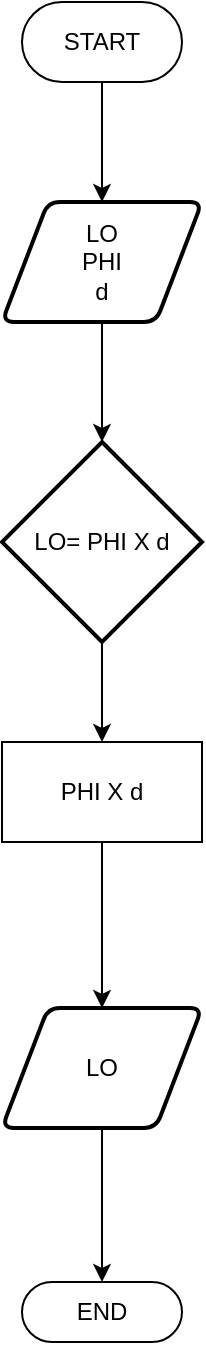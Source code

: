 <mxfile version="22.0.4" type="github">
  <diagram name="Page-1" id="6WWkvk07TOEXUA9jsyGb">
    <mxGraphModel dx="1760" dy="940" grid="1" gridSize="10" guides="1" tooltips="1" connect="1" arrows="1" fold="1" page="1" pageScale="1" pageWidth="850" pageHeight="1100" math="0" shadow="0">
      <root>
        <mxCell id="0" />
        <mxCell id="1" parent="0" />
        <mxCell id="pauhV3FymcBSxGFEf9ED-7" style="edgeStyle=orthogonalEdgeStyle;rounded=0;orthogonalLoop=1;jettySize=auto;html=1;entryX=0.5;entryY=0;entryDx=0;entryDy=0;" edge="1" parent="1" source="pauhV3FymcBSxGFEf9ED-1" target="pauhV3FymcBSxGFEf9ED-2">
          <mxGeometry relative="1" as="geometry" />
        </mxCell>
        <mxCell id="pauhV3FymcBSxGFEf9ED-1" value="START" style="html=1;dashed=0;whiteSpace=wrap;shape=mxgraph.dfd.start" vertex="1" parent="1">
          <mxGeometry x="360" y="110" width="80" height="40" as="geometry" />
        </mxCell>
        <mxCell id="pauhV3FymcBSxGFEf9ED-8" value="" style="edgeStyle=orthogonalEdgeStyle;rounded=0;orthogonalLoop=1;jettySize=auto;html=1;" edge="1" parent="1" source="pauhV3FymcBSxGFEf9ED-2" target="pauhV3FymcBSxGFEf9ED-3">
          <mxGeometry relative="1" as="geometry" />
        </mxCell>
        <mxCell id="pauhV3FymcBSxGFEf9ED-2" value="&lt;div&gt;LO&lt;/div&gt;&lt;div&gt;PHI&lt;/div&gt;&lt;div&gt;d&lt;br&gt;&lt;/div&gt;" style="shape=parallelogram;html=1;strokeWidth=2;perimeter=parallelogramPerimeter;whiteSpace=wrap;rounded=1;arcSize=12;size=0.23;" vertex="1" parent="1">
          <mxGeometry x="350" y="210" width="100" height="60" as="geometry" />
        </mxCell>
        <mxCell id="pauhV3FymcBSxGFEf9ED-9" style="edgeStyle=orthogonalEdgeStyle;rounded=0;orthogonalLoop=1;jettySize=auto;html=1;entryX=0.5;entryY=0;entryDx=0;entryDy=0;" edge="1" parent="1" source="pauhV3FymcBSxGFEf9ED-3" target="pauhV3FymcBSxGFEf9ED-4">
          <mxGeometry relative="1" as="geometry" />
        </mxCell>
        <mxCell id="pauhV3FymcBSxGFEf9ED-3" value="LO= PHI X d" style="strokeWidth=2;html=1;shape=mxgraph.flowchart.decision;whiteSpace=wrap;" vertex="1" parent="1">
          <mxGeometry x="350" y="330" width="100" height="100" as="geometry" />
        </mxCell>
        <mxCell id="pauhV3FymcBSxGFEf9ED-10" style="edgeStyle=orthogonalEdgeStyle;rounded=0;orthogonalLoop=1;jettySize=auto;html=1;entryX=0.5;entryY=0;entryDx=0;entryDy=0;" edge="1" parent="1" source="pauhV3FymcBSxGFEf9ED-4" target="pauhV3FymcBSxGFEf9ED-5">
          <mxGeometry relative="1" as="geometry" />
        </mxCell>
        <mxCell id="pauhV3FymcBSxGFEf9ED-4" value="PHI X d" style="html=1;dashed=0;whiteSpace=wrap;" vertex="1" parent="1">
          <mxGeometry x="350" y="480" width="100" height="50" as="geometry" />
        </mxCell>
        <mxCell id="pauhV3FymcBSxGFEf9ED-5" value="LO" style="shape=parallelogram;html=1;strokeWidth=2;perimeter=parallelogramPerimeter;whiteSpace=wrap;rounded=1;arcSize=12;size=0.23;" vertex="1" parent="1">
          <mxGeometry x="350" y="613" width="100" height="60" as="geometry" />
        </mxCell>
        <mxCell id="pauhV3FymcBSxGFEf9ED-6" value="END" style="html=1;dashed=0;whiteSpace=wrap;shape=mxgraph.dfd.start" vertex="1" parent="1">
          <mxGeometry x="360" y="750" width="80" height="30" as="geometry" />
        </mxCell>
        <mxCell id="pauhV3FymcBSxGFEf9ED-11" style="edgeStyle=orthogonalEdgeStyle;rounded=0;orthogonalLoop=1;jettySize=auto;html=1;entryX=0.5;entryY=0.5;entryDx=0;entryDy=-15;entryPerimeter=0;" edge="1" parent="1" source="pauhV3FymcBSxGFEf9ED-5" target="pauhV3FymcBSxGFEf9ED-6">
          <mxGeometry relative="1" as="geometry" />
        </mxCell>
      </root>
    </mxGraphModel>
  </diagram>
</mxfile>
